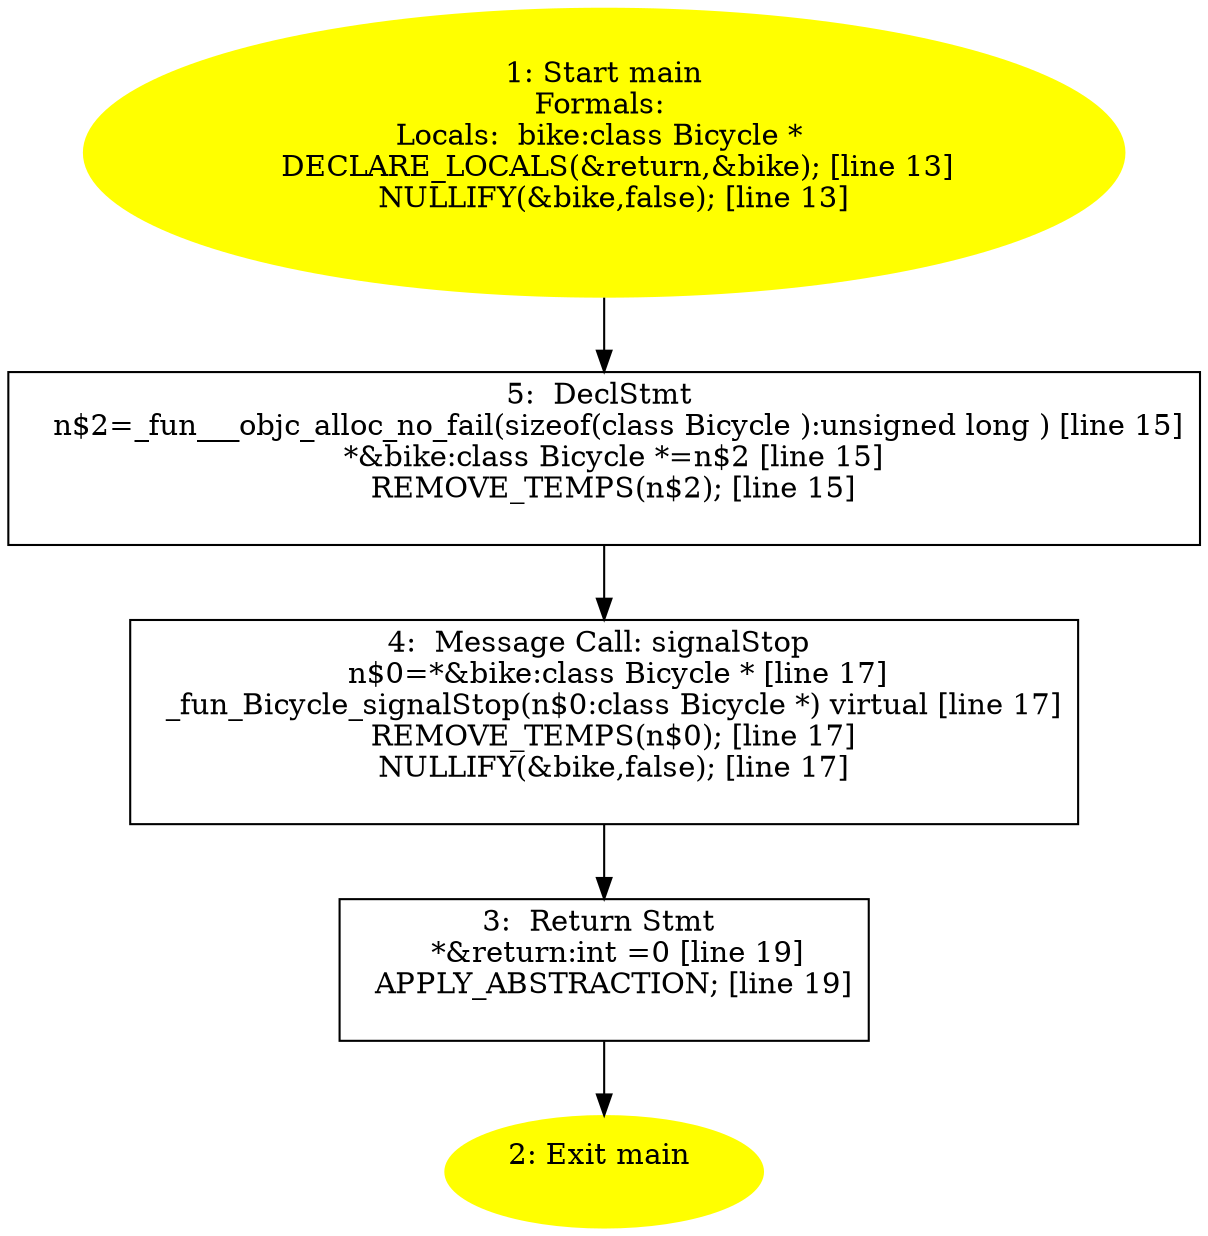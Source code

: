 digraph iCFG {
5 [label="5:  DeclStmt \n   n$2=_fun___objc_alloc_no_fail(sizeof(class Bicycle ):unsigned long ) [line 15]\n  *&bike:class Bicycle *=n$2 [line 15]\n  REMOVE_TEMPS(n$2); [line 15]\n " shape="box"]
	

	 5 -> 4 ;
4 [label="4:  Message Call: signalStop \n   n$0=*&bike:class Bicycle * [line 17]\n  _fun_Bicycle_signalStop(n$0:class Bicycle *) virtual [line 17]\n  REMOVE_TEMPS(n$0); [line 17]\n  NULLIFY(&bike,false); [line 17]\n " shape="box"]
	

	 4 -> 3 ;
3 [label="3:  Return Stmt \n   *&return:int =0 [line 19]\n  APPLY_ABSTRACTION; [line 19]\n " shape="box"]
	

	 3 -> 2 ;
2 [label="2: Exit main \n  " color=yellow style=filled]
	

1 [label="1: Start main\nFormals: \nLocals:  bike:class Bicycle * \n   DECLARE_LOCALS(&return,&bike); [line 13]\n  NULLIFY(&bike,false); [line 13]\n " color=yellow style=filled]
	

	 1 -> 5 ;
}
